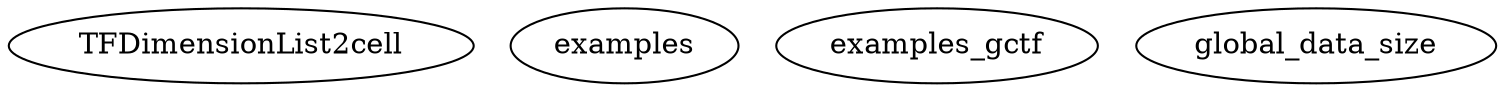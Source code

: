 /* Created by mdot for Matlab */
digraph m2html {

  TFDimensionList2cell [URL="TFDimensionList2cell.html"];
  examples [URL="examples.html"];
  examples_gctf [URL="examples_gctf.html"];
  global_data_size [URL="global_data_size.html"];
}